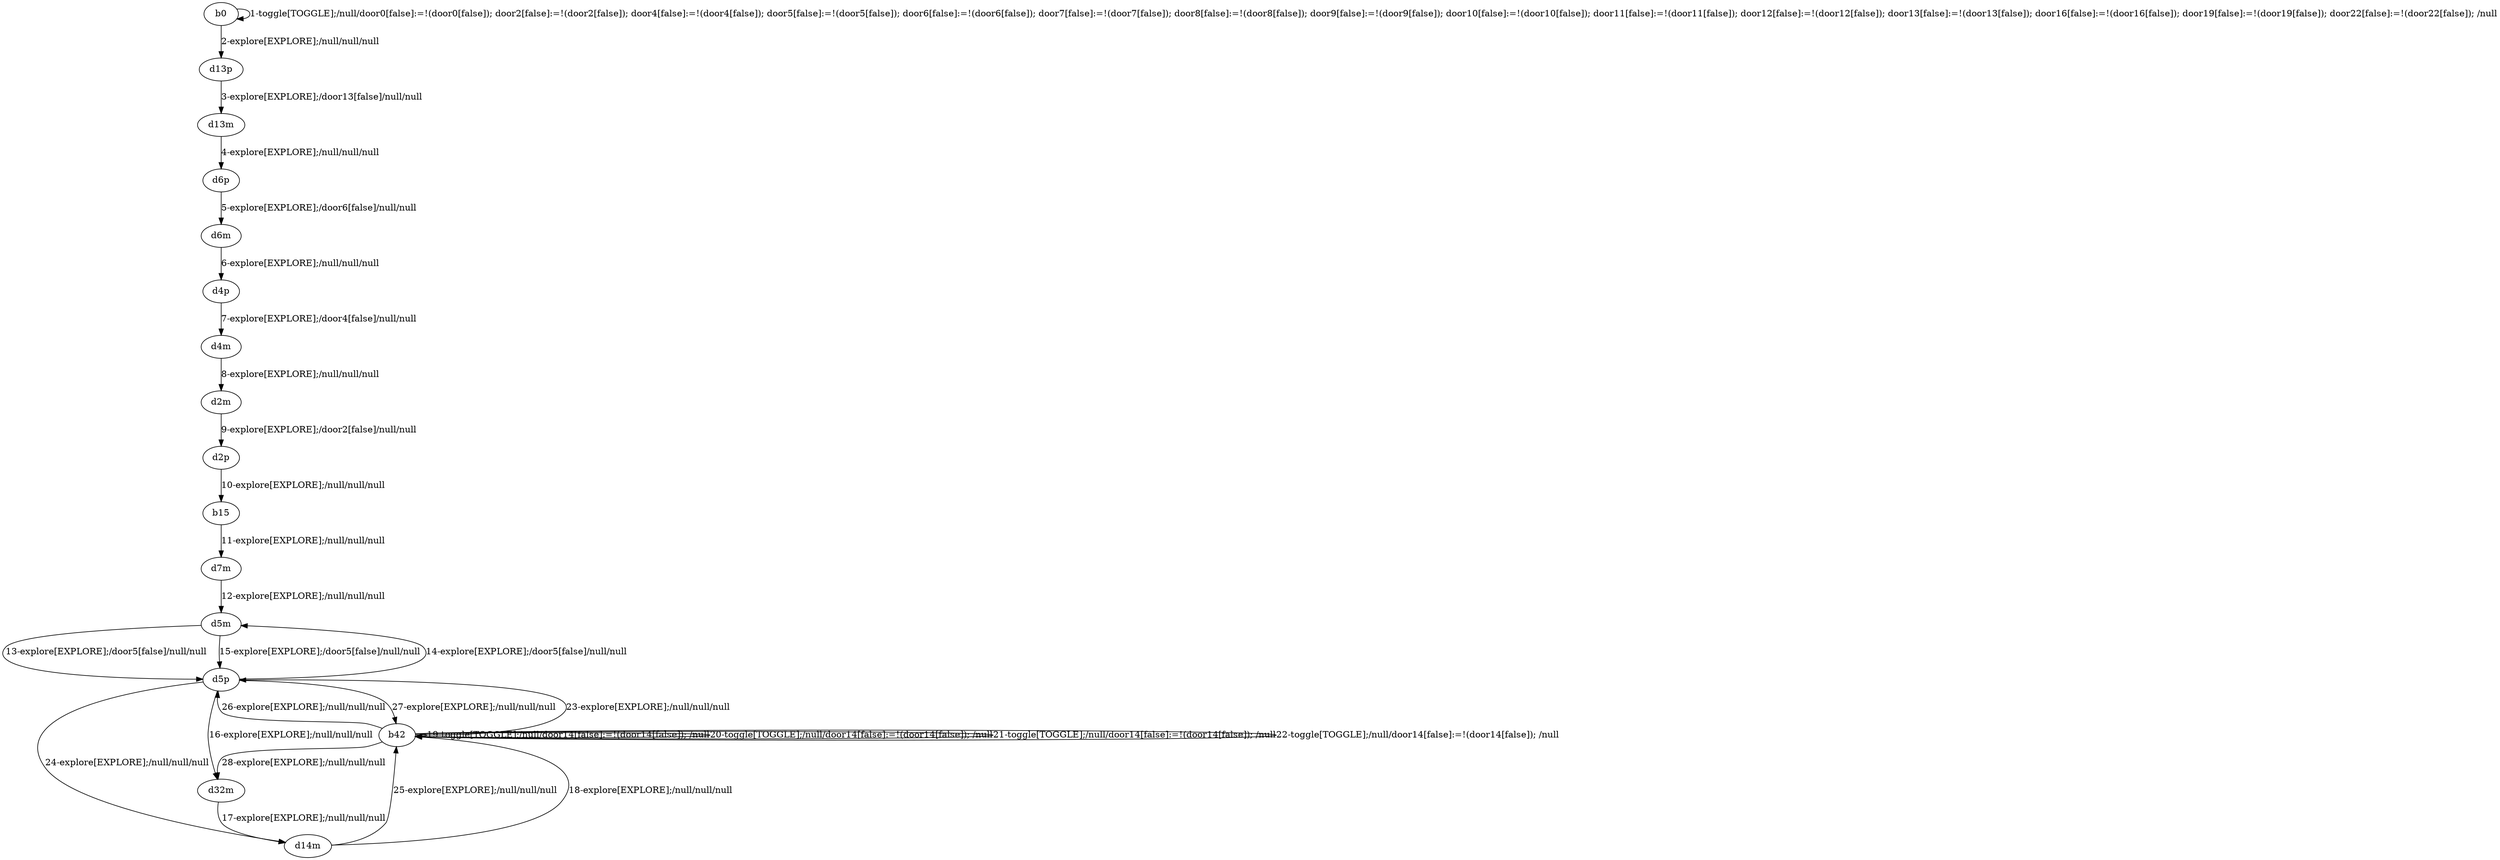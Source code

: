 # Total number of goals covered by this test: 1
# d5p --> d14m

digraph g {
"b0" -> "b0" [label = "1-toggle[TOGGLE];/null/door0[false]:=!(door0[false]); door2[false]:=!(door2[false]); door4[false]:=!(door4[false]); door5[false]:=!(door5[false]); door6[false]:=!(door6[false]); door7[false]:=!(door7[false]); door8[false]:=!(door8[false]); door9[false]:=!(door9[false]); door10[false]:=!(door10[false]); door11[false]:=!(door11[false]); door12[false]:=!(door12[false]); door13[false]:=!(door13[false]); door16[false]:=!(door16[false]); door19[false]:=!(door19[false]); door22[false]:=!(door22[false]); /null"];
"b0" -> "d13p" [label = "2-explore[EXPLORE];/null/null/null"];
"d13p" -> "d13m" [label = "3-explore[EXPLORE];/door13[false]/null/null"];
"d13m" -> "d6p" [label = "4-explore[EXPLORE];/null/null/null"];
"d6p" -> "d6m" [label = "5-explore[EXPLORE];/door6[false]/null/null"];
"d6m" -> "d4p" [label = "6-explore[EXPLORE];/null/null/null"];
"d4p" -> "d4m" [label = "7-explore[EXPLORE];/door4[false]/null/null"];
"d4m" -> "d2m" [label = "8-explore[EXPLORE];/null/null/null"];
"d2m" -> "d2p" [label = "9-explore[EXPLORE];/door2[false]/null/null"];
"d2p" -> "b15" [label = "10-explore[EXPLORE];/null/null/null"];
"b15" -> "d7m" [label = "11-explore[EXPLORE];/null/null/null"];
"d7m" -> "d5m" [label = "12-explore[EXPLORE];/null/null/null"];
"d5m" -> "d5p" [label = "13-explore[EXPLORE];/door5[false]/null/null"];
"d5p" -> "d5m" [label = "14-explore[EXPLORE];/door5[false]/null/null"];
"d5m" -> "d5p" [label = "15-explore[EXPLORE];/door5[false]/null/null"];
"d5p" -> "d32m" [label = "16-explore[EXPLORE];/null/null/null"];
"d32m" -> "d14m" [label = "17-explore[EXPLORE];/null/null/null"];
"d14m" -> "b42" [label = "18-explore[EXPLORE];/null/null/null"];
"b42" -> "b42" [label = "19-toggle[TOGGLE];/null/door14[false]:=!(door14[false]); /null"];
"b42" -> "b42" [label = "20-toggle[TOGGLE];/null/door14[false]:=!(door14[false]); /null"];
"b42" -> "b42" [label = "21-toggle[TOGGLE];/null/door14[false]:=!(door14[false]); /null"];
"b42" -> "b42" [label = "22-toggle[TOGGLE];/null/door14[false]:=!(door14[false]); /null"];
"b42" -> "d5p" [label = "23-explore[EXPLORE];/null/null/null"];
"d5p" -> "d14m" [label = "24-explore[EXPLORE];/null/null/null"];
"d14m" -> "b42" [label = "25-explore[EXPLORE];/null/null/null"];
"b42" -> "d5p" [label = "26-explore[EXPLORE];/null/null/null"];
"d5p" -> "b42" [label = "27-explore[EXPLORE];/null/null/null"];
"b42" -> "d32m" [label = "28-explore[EXPLORE];/null/null/null"];
}